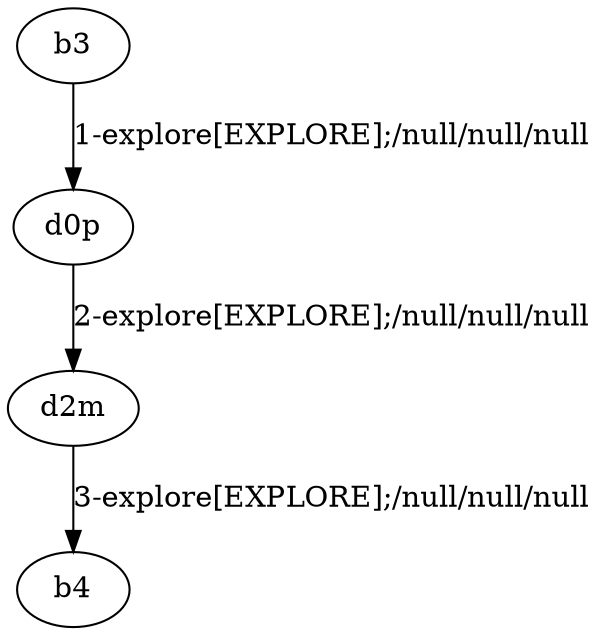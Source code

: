 # Total number of goals covered by this test: 1
# d0p --> d2m

digraph g {
"b3" -> "d0p" [label = "1-explore[EXPLORE];/null/null/null"];
"d0p" -> "d2m" [label = "2-explore[EXPLORE];/null/null/null"];
"d2m" -> "b4" [label = "3-explore[EXPLORE];/null/null/null"];
}